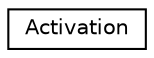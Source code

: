 digraph "Graphical Class Hierarchy"
{
 // LATEX_PDF_SIZE
  edge [fontname="Helvetica",fontsize="10",labelfontname="Helvetica",labelfontsize="10"];
  node [fontname="Helvetica",fontsize="10",shape=record];
  rankdir="LR";
  Node0 [label="Activation",height=0.2,width=0.4,color="black", fillcolor="white", style="filled",URL="$structarm__gemm_1_1_activation.xhtml",tooltip=" "];
}
